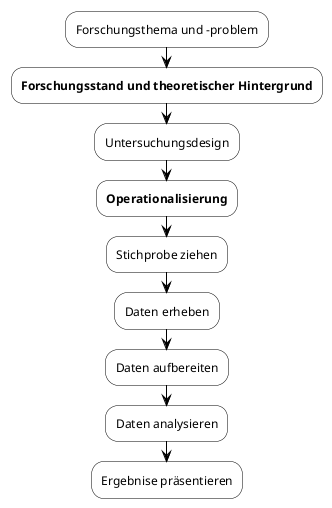 @startuml
skinparam activitybackgroundcolor white
skinparam activitybordercolor black
skinparam arrowcolor black
:Forschungsthema und -problem;
:**Forschungsstand und theoretischer Hintergrund**;
:Untersuchungsdesign;
:**Operationalisierung**;
:Stichprobe ziehen;
:Daten erheben;
:Daten aufbereiten;
:Daten analysieren;
:Ergebnise präsentieren;
@enduml
